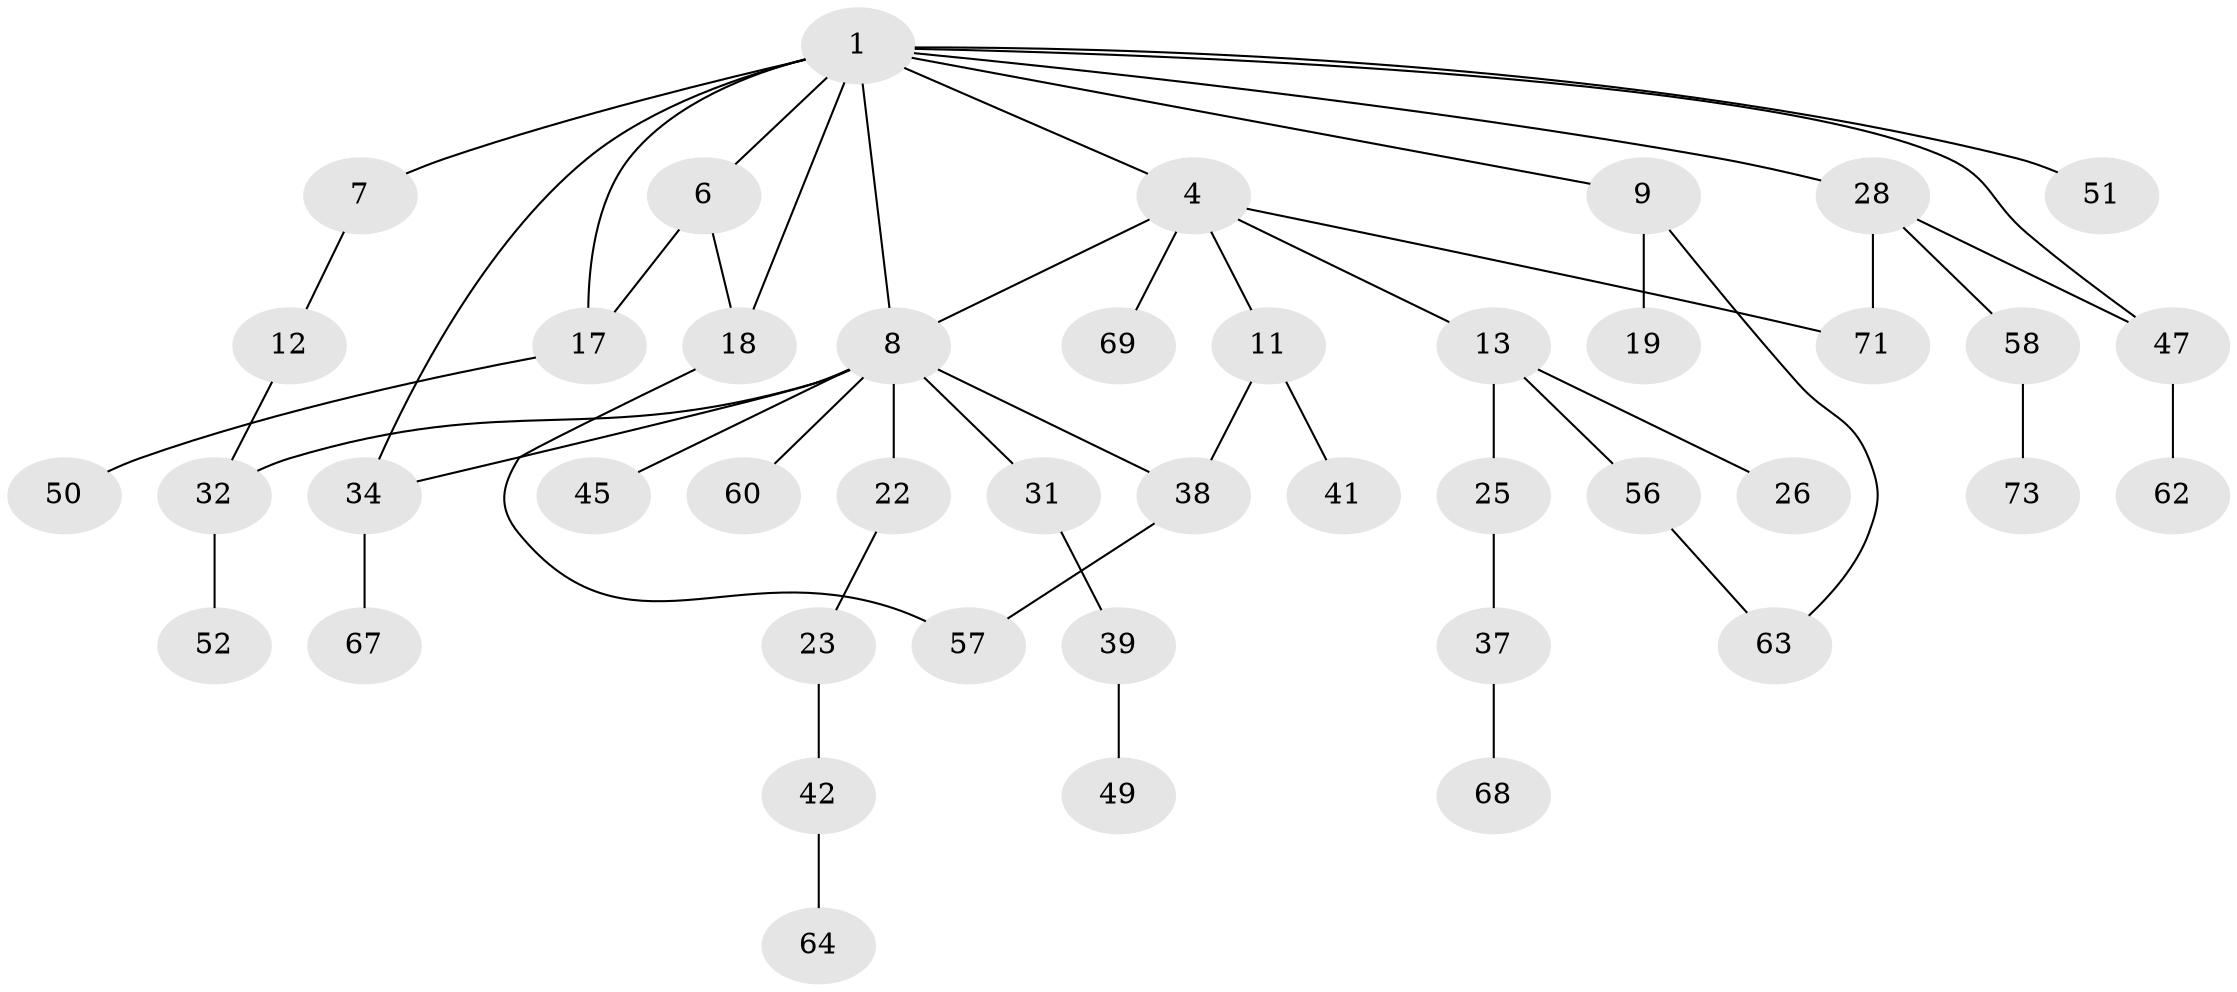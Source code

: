 // original degree distribution, {3: 0.2602739726027397, 8: 0.0136986301369863, 4: 0.0821917808219178, 5: 0.0410958904109589, 2: 0.2465753424657534, 1: 0.3561643835616438}
// Generated by graph-tools (version 1.1) at 2025/17/03/04/25 18:17:05]
// undirected, 43 vertices, 52 edges
graph export_dot {
graph [start="1"]
  node [color=gray90,style=filled];
  1 [super="+2+29"];
  4 [super="+5+43+44"];
  6;
  7;
  8 [super="+16+10"];
  9 [super="+33"];
  11;
  12 [super="+55"];
  13 [super="+14+20"];
  17 [super="+30"];
  18 [super="+24"];
  19;
  22;
  23;
  25 [super="+48"];
  26;
  28 [super="+35+36"];
  31 [super="+61+53"];
  32;
  34;
  37;
  38;
  39;
  41;
  42 [super="+59"];
  45;
  47 [super="+54"];
  49;
  50;
  51;
  52;
  56;
  57;
  58;
  60 [super="+66"];
  62;
  63;
  64;
  67;
  68;
  69;
  71 [super="+72"];
  73;
  1 -- 6;
  1 -- 4;
  1 -- 7 [weight=2];
  1 -- 8;
  1 -- 9;
  1 -- 47;
  1 -- 18;
  1 -- 51;
  1 -- 28;
  1 -- 34;
  1 -- 17;
  4 -- 69;
  4 -- 71;
  4 -- 11;
  4 -- 13;
  4 -- 8;
  6 -- 17;
  6 -- 18;
  7 -- 12;
  8 -- 31;
  8 -- 32;
  8 -- 34;
  8 -- 38;
  8 -- 22;
  8 -- 60;
  8 -- 45;
  9 -- 19;
  9 -- 63;
  11 -- 41;
  11 -- 38;
  12 -- 32;
  13 -- 56;
  13 -- 25;
  13 -- 26;
  17 -- 50;
  18 -- 57;
  22 -- 23;
  23 -- 42;
  25 -- 37;
  28 -- 58;
  28 -- 71;
  28 -- 47;
  31 -- 39;
  32 -- 52;
  34 -- 67;
  37 -- 68;
  38 -- 57;
  39 -- 49;
  42 -- 64;
  47 -- 62;
  56 -- 63;
  58 -- 73;
}

